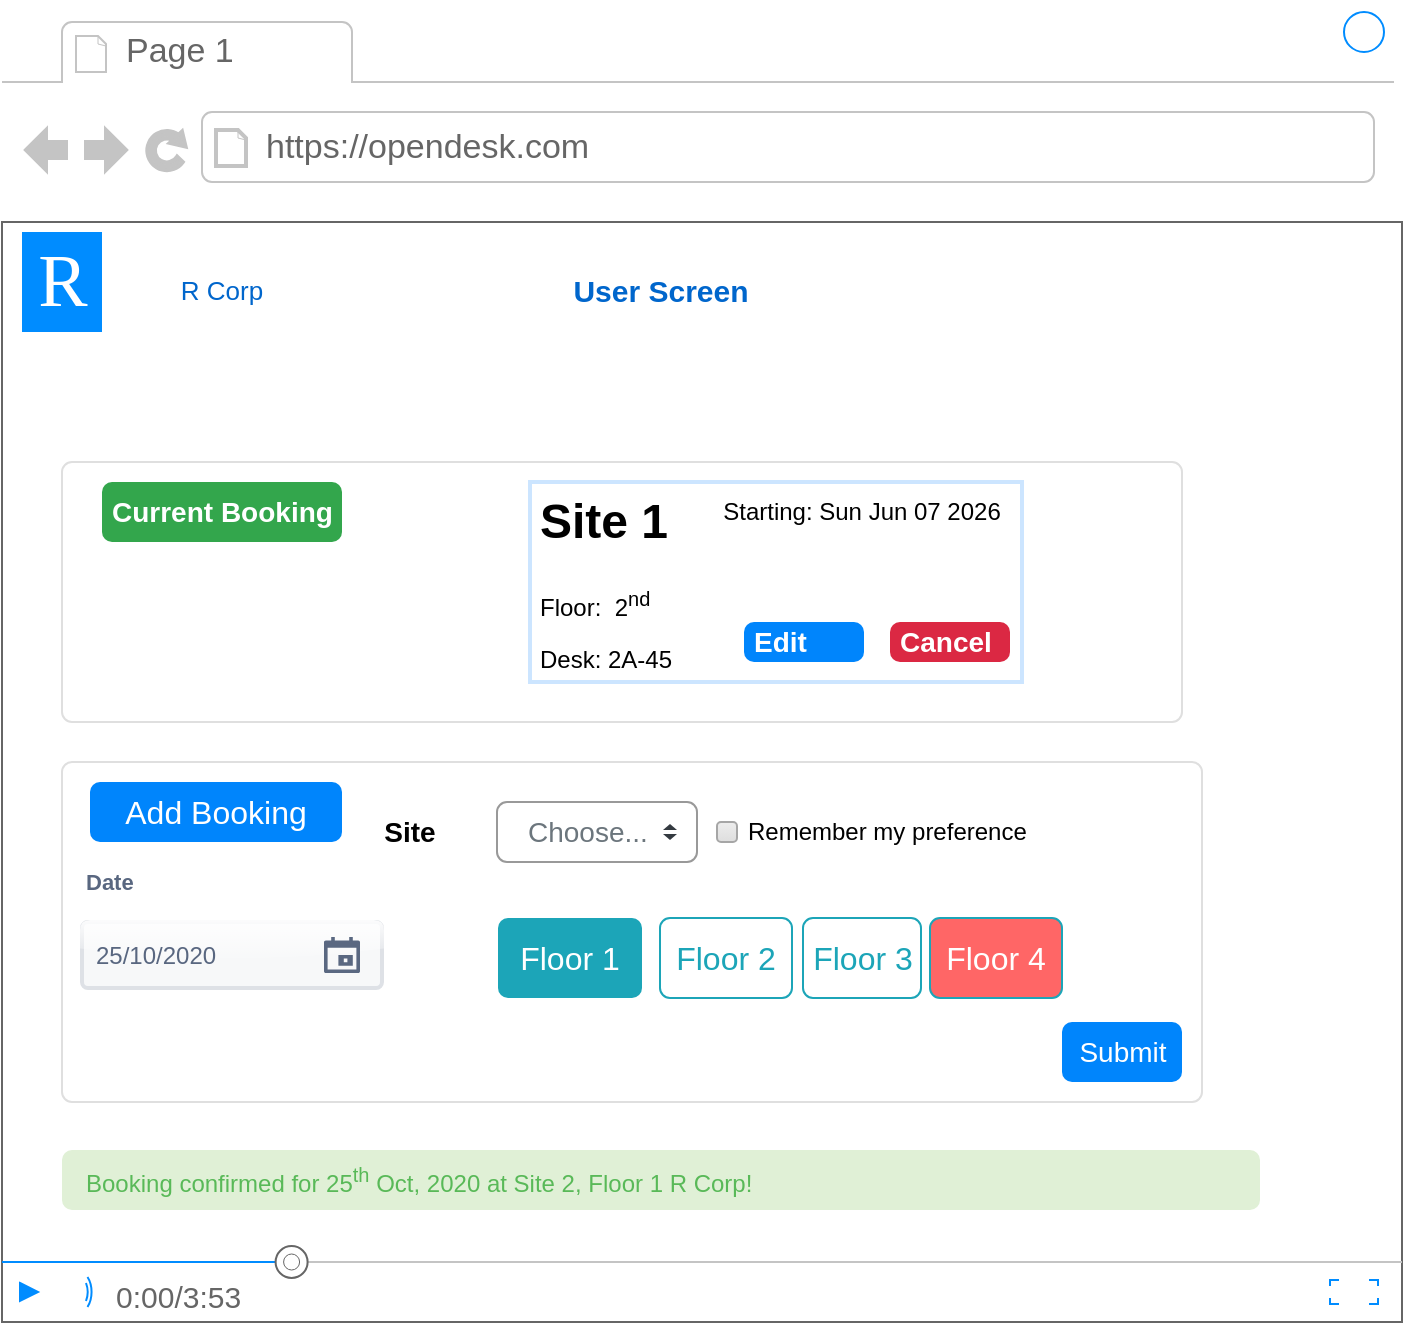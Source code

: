 <mxfile version="13.8.2" type="github">
  <diagram name="Page-1" id="c9db0220-8083-56f3-ca83-edcdcd058819">
    <mxGraphModel dx="1135" dy="653" grid="1" gridSize="10" guides="1" tooltips="1" connect="1" arrows="1" fold="1" page="1" pageScale="1.5" pageWidth="826" pageHeight="1169" background="#ffffff" math="0" shadow="0">
      <root>
        <mxCell id="0" style=";html=1;" />
        <mxCell id="1" style=";html=1;" parent="0" />
        <mxCell id="Vazs04PsXt7cwtrwzwDm-1" value="" style="strokeWidth=1;shadow=0;dashed=0;align=center;html=1;shape=mxgraph.mockup.containers.browserWindow;rSize=0;strokeColor2=#008cff;strokeColor3=#c4c4c4;mainText=,;recursiveResize=0;strokeColor=#FFFFFF;fontColor=#FFFFFF;" vertex="1" parent="1">
          <mxGeometry x="64" y="1150" width="696" height="660" as="geometry" />
        </mxCell>
        <mxCell id="Vazs04PsXt7cwtrwzwDm-2" value="Page 1" style="strokeWidth=1;shadow=0;dashed=0;align=center;html=1;shape=mxgraph.mockup.containers.anchor;fontSize=17;fontColor=#666666;align=left;" vertex="1" parent="Vazs04PsXt7cwtrwzwDm-1">
          <mxGeometry x="60" y="12" width="110" height="26" as="geometry" />
        </mxCell>
        <mxCell id="Vazs04PsXt7cwtrwzwDm-3" value="https://opendesk.com" style="strokeWidth=1;shadow=0;dashed=0;align=center;html=1;shape=mxgraph.mockup.containers.anchor;rSize=0;fontSize=17;fontColor=#666666;align=left;" vertex="1" parent="Vazs04PsXt7cwtrwzwDm-1">
          <mxGeometry x="130" y="60" width="250" height="26" as="geometry" />
        </mxCell>
        <mxCell id="Vazs04PsXt7cwtrwzwDm-4" value="" style="verticalLabelPosition=bottom;shadow=0;dashed=0;align=center;html=1;verticalAlign=top;strokeWidth=1;shape=mxgraph.mockup.containers.videoPlayer;strokeColor=#666666;strokeColor2=#008cff;strokeColor3=#c4c4c4;textColor=#666666;fillColor2=#008cff;barHeight=30;barPos=20;" vertex="1" parent="Vazs04PsXt7cwtrwzwDm-1">
          <mxGeometry y="110" width="700" height="550" as="geometry" />
        </mxCell>
        <mxCell id="Vazs04PsXt7cwtrwzwDm-5" value="R Corp" style="text;html=1;strokeColor=none;fillColor=none;align=center;verticalAlign=middle;whiteSpace=wrap;rounded=0;fontSize=13;fontColor=#0066CC;" vertex="1" parent="Vazs04PsXt7cwtrwzwDm-1">
          <mxGeometry x="60" y="133.5" width="100" height="20" as="geometry" />
        </mxCell>
        <mxCell id="Vazs04PsXt7cwtrwzwDm-7" value="R" style="text;html=1;align=center;verticalAlign=middle;resizable=0;points=[];autosize=1;fontSize=37;fontFamily=Tahoma;fillColor=#008CFF;fontColor=#FFFFFF;" vertex="1" parent="Vazs04PsXt7cwtrwzwDm-1">
          <mxGeometry x="10" y="115" width="40" height="50" as="geometry" />
        </mxCell>
        <mxCell id="Vazs04PsXt7cwtrwzwDm-8" value="&lt;span style=&quot;font-size: 15px&quot;&gt;&lt;b&gt;User Screen&lt;/b&gt;&lt;/span&gt;" style="text;html=1;strokeColor=none;fillColor=none;align=center;verticalAlign=middle;whiteSpace=wrap;rounded=0;fontSize=13;fontColor=#0066CC;" vertex="1" parent="Vazs04PsXt7cwtrwzwDm-1">
          <mxGeometry x="237" y="133.5" width="185" height="20" as="geometry" />
        </mxCell>
        <mxCell id="Vazs04PsXt7cwtrwzwDm-58" value="" style="html=1;shadow=0;dashed=0;shape=mxgraph.bootstrap.rrect;rSize=5;strokeColor=#DFDFDF;html=1;whiteSpace=wrap;fillColor=#ffffff;fontColor=#000000;verticalAlign=top;align=left;spacing=20;fontSize=14;spacingLeft=170;" vertex="1" parent="Vazs04PsXt7cwtrwzwDm-1">
          <mxGeometry x="30" y="230" width="560" height="130" as="geometry" />
        </mxCell>
        <mxCell id="Vazs04PsXt7cwtrwzwDm-75" value="" style="html=1;shadow=0;dashed=0;shape=mxgraph.bootstrap.rrect;rSize=5;strokeColor=#DFDFDF;html=1;whiteSpace=wrap;fillColor=#ffffff;fontColor=#000000;verticalAlign=top;align=left;spacing=20;fontSize=14;spacingLeft=170;" vertex="1" parent="Vazs04PsXt7cwtrwzwDm-1">
          <mxGeometry x="30" y="380" width="570" height="170" as="geometry" />
        </mxCell>
        <mxCell id="Vazs04PsXt7cwtrwzwDm-78" value="Current Booking&lt;br&gt;" style="html=1;shadow=0;dashed=0;shape=mxgraph.bootstrap.rrect;rSize=5;strokeColor=none;strokeWidth=1;fillColor=#33A64C;fontColor=#FFFFFF;whiteSpace=wrap;align=left;verticalAlign=middle;spacingLeft=0;fontStyle=1;fontSize=14;spacing=5;" vertex="1" parent="Vazs04PsXt7cwtrwzwDm-1">
          <mxGeometry x="50" y="240" width="120" height="30" as="geometry" />
        </mxCell>
        <UserObject label="Starting: %date{ddd mmm dd yyyy HH:MM:ss}%" placeholders="1" id="Vazs04PsXt7cwtrwzwDm-79">
          <mxCell style="text;html=1;strokeColor=none;fillColor=none;align=center;verticalAlign=middle;whiteSpace=wrap;overflow=hidden;" vertex="1" parent="Vazs04PsXt7cwtrwzwDm-1">
            <mxGeometry x="350" y="245" width="160" height="20" as="geometry" />
          </mxCell>
        </UserObject>
        <mxCell id="Vazs04PsXt7cwtrwzwDm-80" value="&lt;h1&gt;Site 1&lt;/h1&gt;&lt;p&gt;Floor:&amp;nbsp; 2&lt;sup&gt;nd&lt;/sup&gt;&lt;span style=&quot;vertical-align: super&quot;&gt;&amp;nbsp;&lt;/span&gt;&lt;/p&gt;&lt;p&gt;&lt;span style=&quot;vertical-align: super&quot;&gt;Desk: 2A-45&lt;/span&gt;&lt;/p&gt;" style="text;html=1;fillColor=none;spacing=5;spacingTop=-20;whiteSpace=wrap;overflow=hidden;rounded=0;shadow=0;strokeWidth=2;glass=1;strokeColor=#CCE5FF;" vertex="1" parent="Vazs04PsXt7cwtrwzwDm-1">
          <mxGeometry x="264" y="240" width="246" height="100" as="geometry" />
        </mxCell>
        <mxCell id="Vazs04PsXt7cwtrwzwDm-81" value="Cancel" style="html=1;shadow=0;dashed=0;shape=mxgraph.bootstrap.rrect;rSize=5;strokeColor=none;strokeWidth=1;fillColor=#DB2843;fontColor=#FFFFFF;whiteSpace=wrap;align=left;verticalAlign=middle;spacingLeft=0;fontStyle=1;fontSize=14;spacing=5;rounded=0;glass=1;" vertex="1" parent="Vazs04PsXt7cwtrwzwDm-1">
          <mxGeometry x="444" y="310" width="60" height="20" as="geometry" />
        </mxCell>
        <mxCell id="Vazs04PsXt7cwtrwzwDm-82" value="Edit" style="html=1;shadow=0;dashed=0;shape=mxgraph.bootstrap.rrect;rSize=5;strokeColor=none;strokeWidth=1;fillColor=#0085FC;fontColor=#FFFFFF;whiteSpace=wrap;align=left;verticalAlign=middle;spacingLeft=0;fontStyle=1;fontSize=14;spacing=5;rounded=0;glass=1;" vertex="1" parent="Vazs04PsXt7cwtrwzwDm-1">
          <mxGeometry x="371" y="310" width="60" height="20" as="geometry" />
        </mxCell>
        <mxCell id="Vazs04PsXt7cwtrwzwDm-83" value="Add Booking" style="html=1;shadow=0;dashed=0;shape=mxgraph.bootstrap.rrect;rSize=5;strokeColor=none;strokeWidth=1;fillColor=#0085FC;fontColor=#FFFFFF;whiteSpace=wrap;align=center;verticalAlign=middle;spacingLeft=0;fontStyle=0;fontSize=16;spacing=5;rounded=0;glass=1;" vertex="1" parent="Vazs04PsXt7cwtrwzwDm-1">
          <mxGeometry x="44" y="390" width="126" height="30" as="geometry" />
        </mxCell>
        <mxCell id="Vazs04PsXt7cwtrwzwDm-84" value="Choose..." style="html=1;shadow=0;dashed=0;shape=mxgraph.bootstrap.rrect;rSize=5;fillColor=#ffffff;strokeColor=#999999;align=left;spacing=15;fontSize=14;fontColor=#6C767D;rounded=0;glass=1;" vertex="1" parent="Vazs04PsXt7cwtrwzwDm-1">
          <mxGeometry x="247.5" y="400" width="100" height="30" as="geometry" />
        </mxCell>
        <mxCell id="Vazs04PsXt7cwtrwzwDm-85" value="" style="shape=triangle;direction=south;fillColor=#343A40;strokeColor=none;perimeter=none;" vertex="1" parent="Vazs04PsXt7cwtrwzwDm-84">
          <mxGeometry x="1" y="0.5" width="7" height="3" relative="1" as="geometry">
            <mxPoint x="-17" y="1" as="offset" />
          </mxGeometry>
        </mxCell>
        <mxCell id="Vazs04PsXt7cwtrwzwDm-86" value="" style="shape=triangle;direction=north;fillColor=#343A40;strokeColor=none;perimeter=none;" vertex="1" parent="Vazs04PsXt7cwtrwzwDm-84">
          <mxGeometry x="1" y="0.5" width="7" height="3" relative="1" as="geometry">
            <mxPoint x="-17" y="-4" as="offset" />
          </mxGeometry>
        </mxCell>
        <mxCell id="Vazs04PsXt7cwtrwzwDm-87" value="Remember my preference" style="html=1;shadow=0;dashed=0;shape=mxgraph.bootstrap.checkbox2;labelPosition=right;verticalLabelPosition=middle;align=left;verticalAlign=middle;gradientColor=#DEDEDE;fillColor=#EDEDED;strokeColor=#A6A6A6;checked=0;spacing=5;checkedFill=#0085FC;checkedStroke=#ffffff;rounded=0;glass=1;" vertex="1" parent="Vazs04PsXt7cwtrwzwDm-1">
          <mxGeometry x="357.5" y="410" width="10" height="10" as="geometry" />
        </mxCell>
        <mxCell id="Vazs04PsXt7cwtrwzwDm-88" value="Submit" style="html=1;shadow=0;dashed=0;shape=mxgraph.bootstrap.rrect;rSize=5;fillColor=#0085FC;strokeColor=none;align=center;spacing=15;fontSize=14;fontColor=#ffffff;rounded=0;glass=1;" vertex="1" parent="Vazs04PsXt7cwtrwzwDm-1">
          <mxGeometry x="530" y="510" width="60" height="30" as="geometry" />
        </mxCell>
        <mxCell id="Vazs04PsXt7cwtrwzwDm-89" value="&lt;b&gt;&lt;font style=&quot;font-size: 14px&quot;&gt;Site&lt;/font&gt;&lt;/b&gt;" style="text;html=1;strokeColor=none;fillColor=none;align=center;verticalAlign=middle;whiteSpace=wrap;rounded=0;shadow=0;glass=1;" vertex="1" parent="Vazs04PsXt7cwtrwzwDm-1">
          <mxGeometry x="184" y="405" width="40" height="20" as="geometry" />
        </mxCell>
        <mxCell id="Vazs04PsXt7cwtrwzwDm-97" value="Floor 1" style="html=1;shadow=0;dashed=0;shape=mxgraph.bootstrap.rrect;rSize=5;strokeColor=none;strokeWidth=1;fillColor=#1CA5B8;fontColor=#FFFFFF;whiteSpace=wrap;align=center;verticalAlign=middle;spacingLeft=0;fontStyle=0;fontSize=16;spacing=5;rounded=0;glass=1;" vertex="1" parent="Vazs04PsXt7cwtrwzwDm-1">
          <mxGeometry x="248" y="458" width="72" height="40" as="geometry" />
        </mxCell>
        <mxCell id="Vazs04PsXt7cwtrwzwDm-98" value="Floor 2" style="html=1;shadow=0;dashed=0;shape=mxgraph.bootstrap.rrect;rSize=5;strokeColor=#1CA5B8;strokeWidth=1;fillColor=none;fontColor=#1CA5B8;whiteSpace=wrap;align=center;verticalAlign=middle;spacingLeft=0;fontStyle=0;fontSize=16;spacing=5;rounded=0;glass=1;" vertex="1" parent="Vazs04PsXt7cwtrwzwDm-1">
          <mxGeometry x="329" y="458" width="66" height="40" as="geometry" />
        </mxCell>
        <mxCell id="Vazs04PsXt7cwtrwzwDm-99" value="Floor 3" style="html=1;shadow=0;dashed=0;shape=mxgraph.bootstrap.rrect;rSize=5;strokeColor=#1CA5B8;strokeWidth=1;fillColor=none;fontColor=#1CA5B8;whiteSpace=wrap;align=center;verticalAlign=middle;spacingLeft=0;fontStyle=0;fontSize=16;spacing=5;rounded=0;glass=1;" vertex="1" parent="Vazs04PsXt7cwtrwzwDm-1">
          <mxGeometry x="400.5" y="458" width="59" height="40" as="geometry" />
        </mxCell>
        <mxCell id="Vazs04PsXt7cwtrwzwDm-100" value="&lt;font color=&quot;#ffffff&quot;&gt;Floor 4&lt;/font&gt;" style="html=1;shadow=0;dashed=0;shape=mxgraph.bootstrap.rrect;rSize=5;strokeColor=#1CA5B8;strokeWidth=1;fontColor=#1CA5B8;whiteSpace=wrap;align=center;verticalAlign=middle;spacingLeft=0;fontStyle=0;fontSize=16;spacing=5;rounded=0;glass=1;fillColor=#FF6666;" vertex="1" parent="Vazs04PsXt7cwtrwzwDm-1">
          <mxGeometry x="464" y="458" width="66" height="40" as="geometry" />
        </mxCell>
        <mxCell id="Vazs04PsXt7cwtrwzwDm-202" value="Date" style="fillColor=none;strokeColor=none;html=1;fontSize=11;fontStyle=0;align=left;fontColor=#596780;fontStyle=1;fontSize=11;rounded=0;shadow=0;glass=1;" vertex="1" parent="Vazs04PsXt7cwtrwzwDm-1">
          <mxGeometry x="40" y="430" width="240" height="20" as="geometry" />
        </mxCell>
        <mxCell id="Vazs04PsXt7cwtrwzwDm-203" value="25/10/2020" style="rounded=1;arcSize=9;fillColor=#F7F8F9;align=left;spacingLeft=5;strokeColor=#DEE1E6;html=1;strokeWidth=2;fontColor=#596780;fontSize=12;shadow=0;glass=1;" vertex="1" parent="Vazs04PsXt7cwtrwzwDm-1">
          <mxGeometry x="40" y="460" width="150" height="33" as="geometry" />
        </mxCell>
        <mxCell id="Vazs04PsXt7cwtrwzwDm-204" value="" style="shape=mxgraph.gmdl.calendar;fillColor=#5A6881;strokeColor=none" vertex="1" parent="Vazs04PsXt7cwtrwzwDm-203">
          <mxGeometry x="1" y="0.5" width="18" height="18" relative="1" as="geometry">
            <mxPoint x="-29" y="-9" as="offset" />
          </mxGeometry>
        </mxCell>
        <mxCell id="Vazs04PsXt7cwtrwzwDm-207" value="Booking confirmed for 25&lt;sup&gt;th&lt;/sup&gt; Oct, 2020 at Site 2, Floor 1 R Corp!" style="html=1;shadow=0;dashed=0;shape=mxgraph.bootstrap.rrect;rSize=5;strokeColor=none;strokeWidth=1;fillColor=#E0F0D6;fontColor=#59B958;whiteSpace=wrap;align=left;verticalAlign=middle;spacingLeft=10;rounded=0;glass=1;" vertex="1" parent="Vazs04PsXt7cwtrwzwDm-1">
          <mxGeometry x="30" y="574" width="599" height="30" as="geometry" />
        </mxCell>
      </root>
    </mxGraphModel>
  </diagram>
</mxfile>
